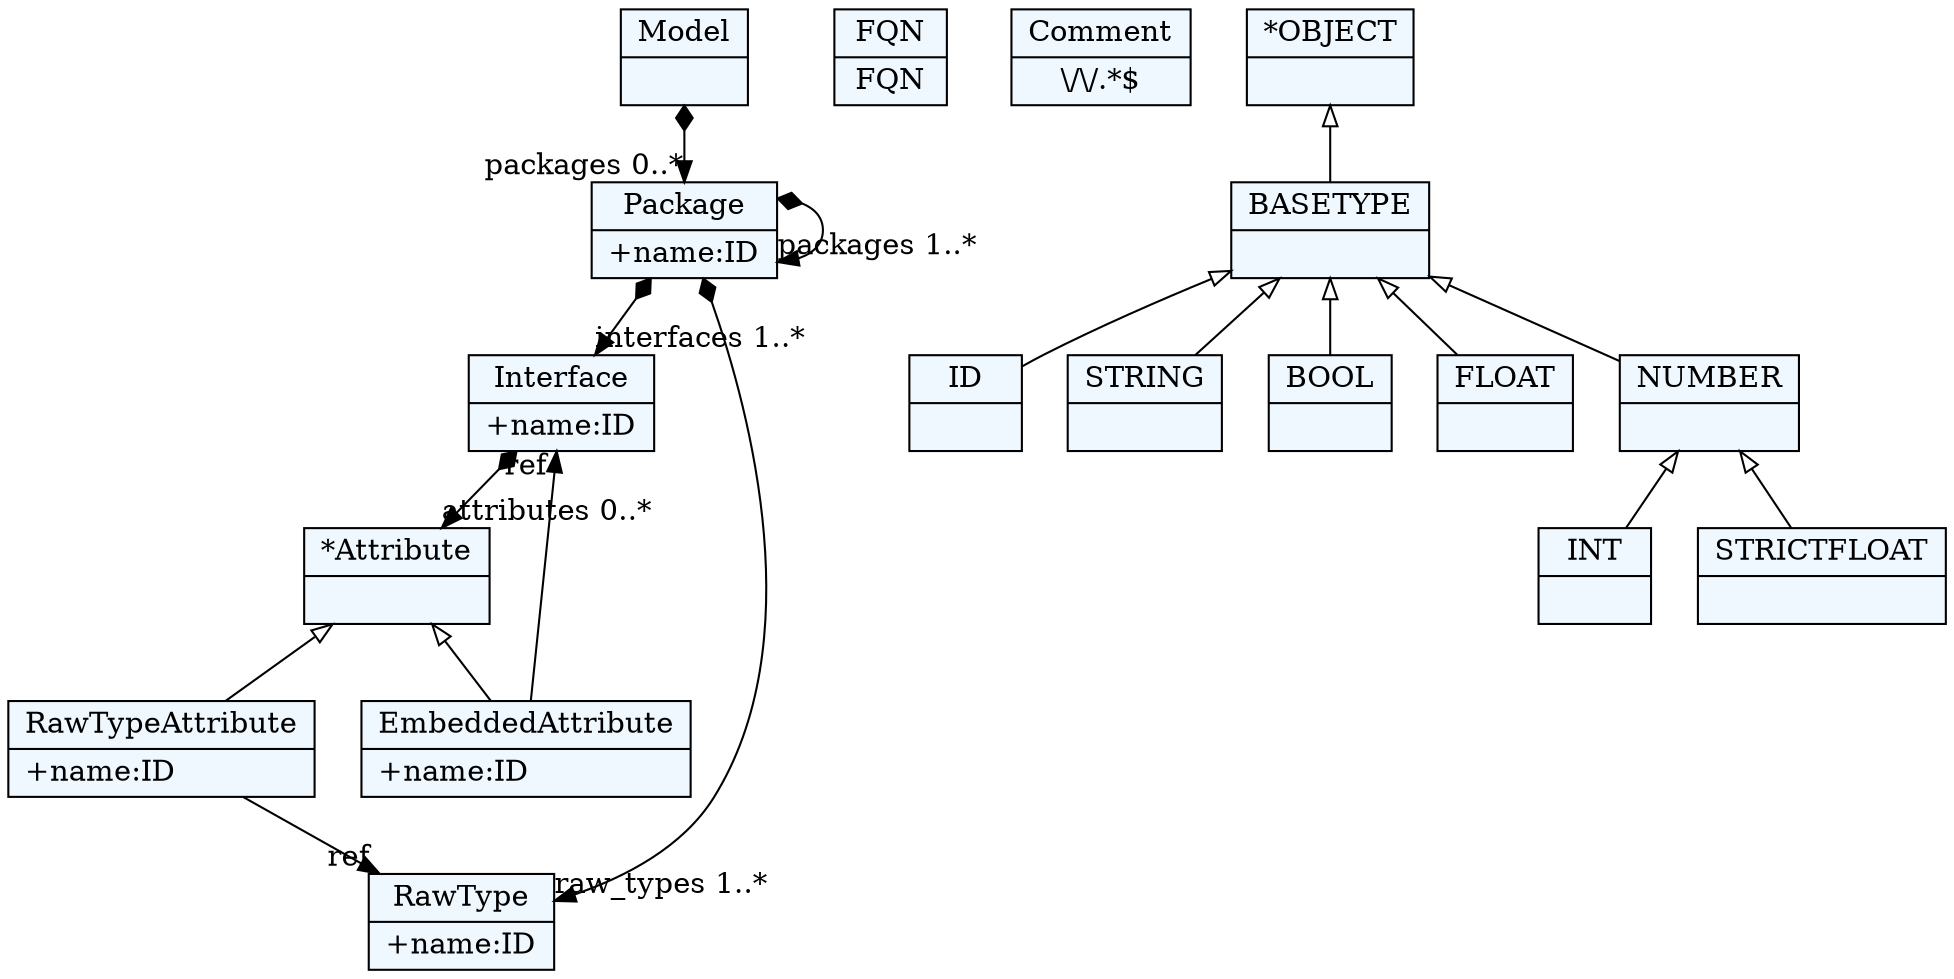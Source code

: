 
    digraph xtext {
    fontname = "Bitstream Vera Sans"
    fontsize = 8
    node[
        shape=record,
        style=filled,
        fillcolor=aliceblue
    ]
    nodesep = 0.3
    edge[dir=black,arrowtail=empty]


34677080 -> 34981288[arrowtail=diamond, dir=both, headlabel="packages 0..*"]
34677080[ label="{Model|}"]

34981288 -> 34992360[arrowtail=diamond, dir=both, headlabel="interfaces 1..*"]
34981288 -> 34981288[arrowtail=diamond, dir=both, headlabel="packages 1..*"]
34981288 -> 34986824[arrowtail=diamond, dir=both, headlabel="raw_types 1..*"]
34981288[ label="{Package|+name:ID\l}"]

34986824[ label="{RawType|+name:ID\l}"]

34992360 -> 34997896[arrowtail=diamond, dir=both, headlabel="attributes 0..*"]
34992360[ label="{Interface|+name:ID\l}"]

34997896[ label="{*Attribute|}"]
34997896 -> 35003432 [dir=back]
34997896 -> 35008968 [dir=back]

35003432 -> 34986824[headlabel="ref "]
35003432[ label="{RawTypeAttribute|+name:ID\l}"]

35008968 -> 34992360[headlabel="ref "]
35008968[ label="{EmbeddedAttribute|+name:ID\l}"]

35014504[ label="{FQN|FQN}"]

35020040[ label="{Comment|\\/\\/.*$}"]

34511160[ label="{ID|}"]

34427544[ label="{STRING|}"]

34807400[ label="{BOOL|}"]

32378600[ label="{INT|}"]

34653608[ label="{FLOAT|}"]

34658552[ label="{STRICTFLOAT|}"]

34625512[ label="{NUMBER|}"]
34625512 -> 34658552 [dir=back]
34625512 -> 32378600 [dir=back]

34964520[ label="{BASETYPE|}"]
34964520 -> 34625512 [dir=back]
34964520 -> 34653608 [dir=back]
34964520 -> 34807400 [dir=back]
34964520 -> 34511160 [dir=back]
34964520 -> 34427544 [dir=back]

34970056[ label="{*OBJECT|}"]
34970056 -> 34964520 [dir=back]


}
